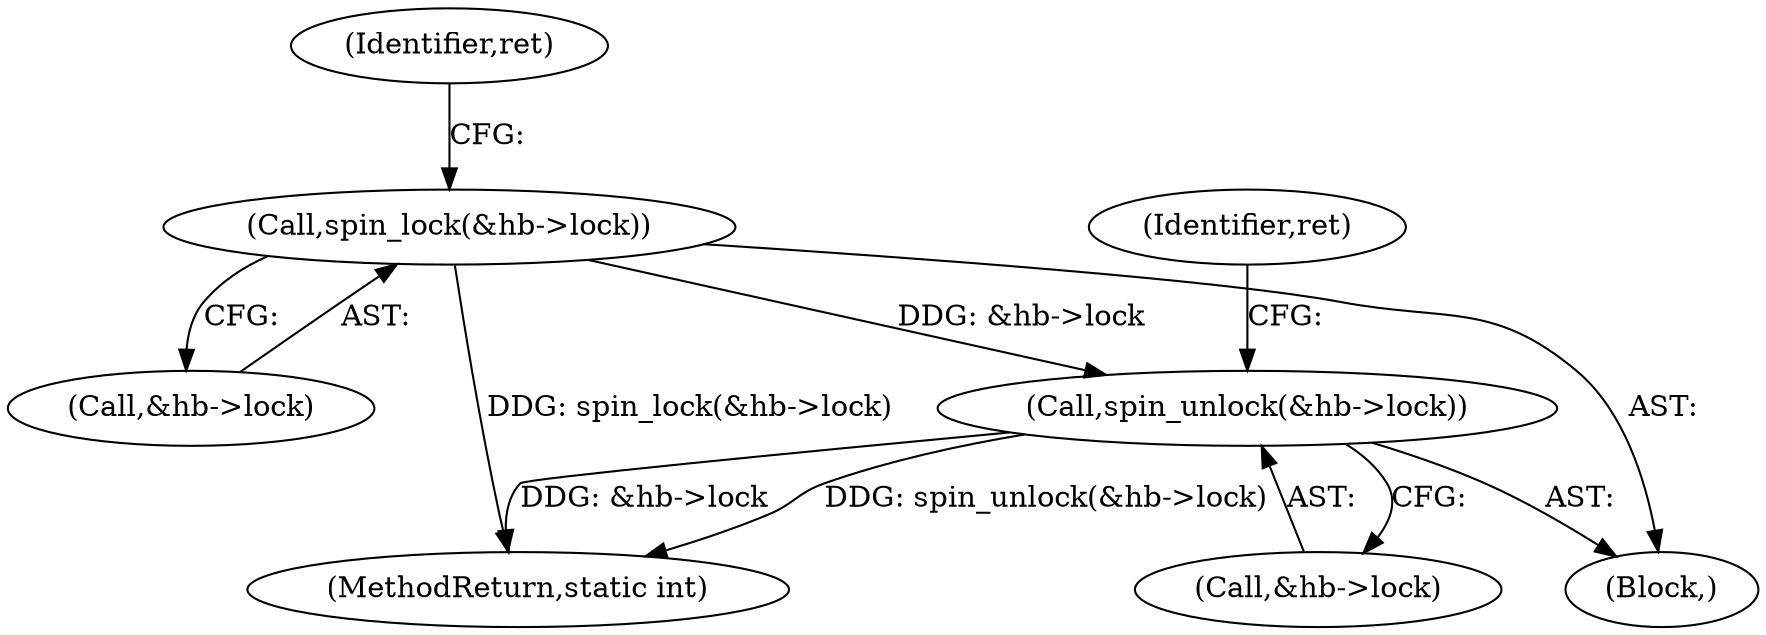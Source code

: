 digraph "0_linux_7ada876a8703f23befbb20a7465a702ee39b1704_0@pointer" {
"1000236" [label="(Call,spin_lock(&hb->lock))"];
"1000250" [label="(Call,spin_unlock(&hb->lock))"];
"1000237" [label="(Call,&hb->lock)"];
"1000242" [label="(Identifier,ret)"];
"1000250" [label="(Call,spin_unlock(&hb->lock))"];
"1000256" [label="(Identifier,ret)"];
"1000251" [label="(Call,&hb->lock)"];
"1000120" [label="(Block,)"];
"1000236" [label="(Call,spin_lock(&hb->lock))"];
"1000398" [label="(MethodReturn,static int)"];
"1000236" -> "1000120"  [label="AST: "];
"1000236" -> "1000237"  [label="CFG: "];
"1000237" -> "1000236"  [label="AST: "];
"1000242" -> "1000236"  [label="CFG: "];
"1000236" -> "1000398"  [label="DDG: spin_lock(&hb->lock)"];
"1000236" -> "1000250"  [label="DDG: &hb->lock"];
"1000250" -> "1000120"  [label="AST: "];
"1000250" -> "1000251"  [label="CFG: "];
"1000251" -> "1000250"  [label="AST: "];
"1000256" -> "1000250"  [label="CFG: "];
"1000250" -> "1000398"  [label="DDG: &hb->lock"];
"1000250" -> "1000398"  [label="DDG: spin_unlock(&hb->lock)"];
}
